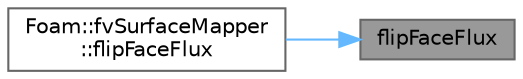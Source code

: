 digraph "flipFaceFlux"
{
 // LATEX_PDF_SIZE
  bgcolor="transparent";
  edge [fontname=Helvetica,fontsize=10,labelfontname=Helvetica,labelfontsize=10];
  node [fontname=Helvetica,fontsize=10,shape=box,height=0.2,width=0.4];
  rankdir="RL";
  Node1 [id="Node000001",label="flipFaceFlux",height=0.2,width=0.4,color="gray40", fillcolor="grey60", style="filled", fontcolor="black",tooltip=" "];
  Node1 -> Node2 [id="edge1_Node000001_Node000002",dir="back",color="steelblue1",style="solid",tooltip=" "];
  Node2 [id="Node000002",label="Foam::fvSurfaceMapper\l::flipFaceFlux",height=0.2,width=0.4,color="grey40", fillcolor="white", style="filled",URL="$classFoam_1_1fvSurfaceMapper.html#a46a9b034b046092c1f9850254b1f8d87",tooltip=" "];
}
